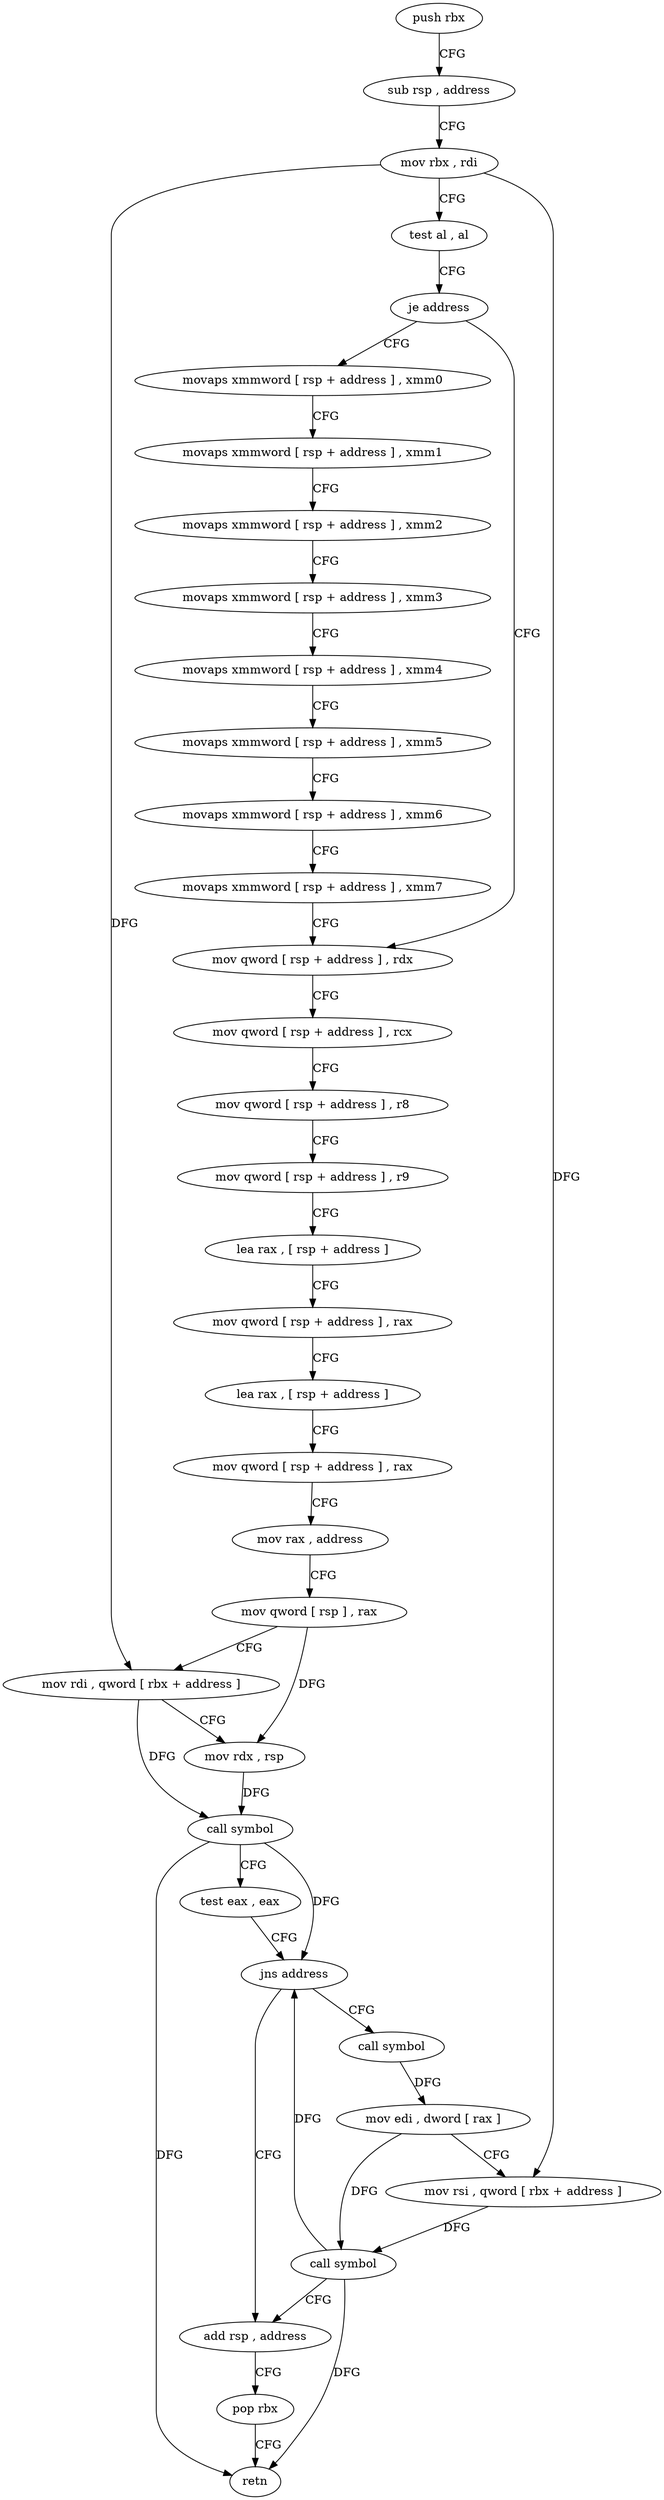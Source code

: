 digraph "func" {
"4233440" [label = "push rbx" ]
"4233441" [label = "sub rsp , address" ]
"4233448" [label = "mov rbx , rdi" ]
"4233451" [label = "test al , al" ]
"4233453" [label = "je address" ]
"4233510" [label = "mov qword [ rsp + address ] , rdx" ]
"4233455" [label = "movaps xmmword [ rsp + address ] , xmm0" ]
"4233515" [label = "mov qword [ rsp + address ] , rcx" ]
"4233520" [label = "mov qword [ rsp + address ] , r8" ]
"4233525" [label = "mov qword [ rsp + address ] , r9" ]
"4233530" [label = "lea rax , [ rsp + address ]" ]
"4233535" [label = "mov qword [ rsp + address ] , rax" ]
"4233540" [label = "lea rax , [ rsp + address ]" ]
"4233548" [label = "mov qword [ rsp + address ] , rax" ]
"4233553" [label = "mov rax , address" ]
"4233563" [label = "mov qword [ rsp ] , rax" ]
"4233567" [label = "mov rdi , qword [ rbx + address ]" ]
"4233571" [label = "mov rdx , rsp" ]
"4233574" [label = "call symbol" ]
"4233579" [label = "test eax , eax" ]
"4233581" [label = "jns address" ]
"4233599" [label = "add rsp , address" ]
"4233583" [label = "call symbol" ]
"4233460" [label = "movaps xmmword [ rsp + address ] , xmm1" ]
"4233465" [label = "movaps xmmword [ rsp + address ] , xmm2" ]
"4233470" [label = "movaps xmmword [ rsp + address ] , xmm3" ]
"4233478" [label = "movaps xmmword [ rsp + address ] , xmm4" ]
"4233486" [label = "movaps xmmword [ rsp + address ] , xmm5" ]
"4233494" [label = "movaps xmmword [ rsp + address ] , xmm6" ]
"4233502" [label = "movaps xmmword [ rsp + address ] , xmm7" ]
"4233606" [label = "pop rbx" ]
"4233607" [label = "retn" ]
"4233588" [label = "mov edi , dword [ rax ]" ]
"4233590" [label = "mov rsi , qword [ rbx + address ]" ]
"4233594" [label = "call symbol" ]
"4233440" -> "4233441" [ label = "CFG" ]
"4233441" -> "4233448" [ label = "CFG" ]
"4233448" -> "4233451" [ label = "CFG" ]
"4233448" -> "4233567" [ label = "DFG" ]
"4233448" -> "4233590" [ label = "DFG" ]
"4233451" -> "4233453" [ label = "CFG" ]
"4233453" -> "4233510" [ label = "CFG" ]
"4233453" -> "4233455" [ label = "CFG" ]
"4233510" -> "4233515" [ label = "CFG" ]
"4233455" -> "4233460" [ label = "CFG" ]
"4233515" -> "4233520" [ label = "CFG" ]
"4233520" -> "4233525" [ label = "CFG" ]
"4233525" -> "4233530" [ label = "CFG" ]
"4233530" -> "4233535" [ label = "CFG" ]
"4233535" -> "4233540" [ label = "CFG" ]
"4233540" -> "4233548" [ label = "CFG" ]
"4233548" -> "4233553" [ label = "CFG" ]
"4233553" -> "4233563" [ label = "CFG" ]
"4233563" -> "4233567" [ label = "CFG" ]
"4233563" -> "4233571" [ label = "DFG" ]
"4233567" -> "4233571" [ label = "CFG" ]
"4233567" -> "4233574" [ label = "DFG" ]
"4233571" -> "4233574" [ label = "DFG" ]
"4233574" -> "4233579" [ label = "CFG" ]
"4233574" -> "4233581" [ label = "DFG" ]
"4233574" -> "4233607" [ label = "DFG" ]
"4233579" -> "4233581" [ label = "CFG" ]
"4233581" -> "4233599" [ label = "CFG" ]
"4233581" -> "4233583" [ label = "CFG" ]
"4233599" -> "4233606" [ label = "CFG" ]
"4233583" -> "4233588" [ label = "DFG" ]
"4233460" -> "4233465" [ label = "CFG" ]
"4233465" -> "4233470" [ label = "CFG" ]
"4233470" -> "4233478" [ label = "CFG" ]
"4233478" -> "4233486" [ label = "CFG" ]
"4233486" -> "4233494" [ label = "CFG" ]
"4233494" -> "4233502" [ label = "CFG" ]
"4233502" -> "4233510" [ label = "CFG" ]
"4233606" -> "4233607" [ label = "CFG" ]
"4233588" -> "4233590" [ label = "CFG" ]
"4233588" -> "4233594" [ label = "DFG" ]
"4233590" -> "4233594" [ label = "DFG" ]
"4233594" -> "4233599" [ label = "CFG" ]
"4233594" -> "4233581" [ label = "DFG" ]
"4233594" -> "4233607" [ label = "DFG" ]
}
